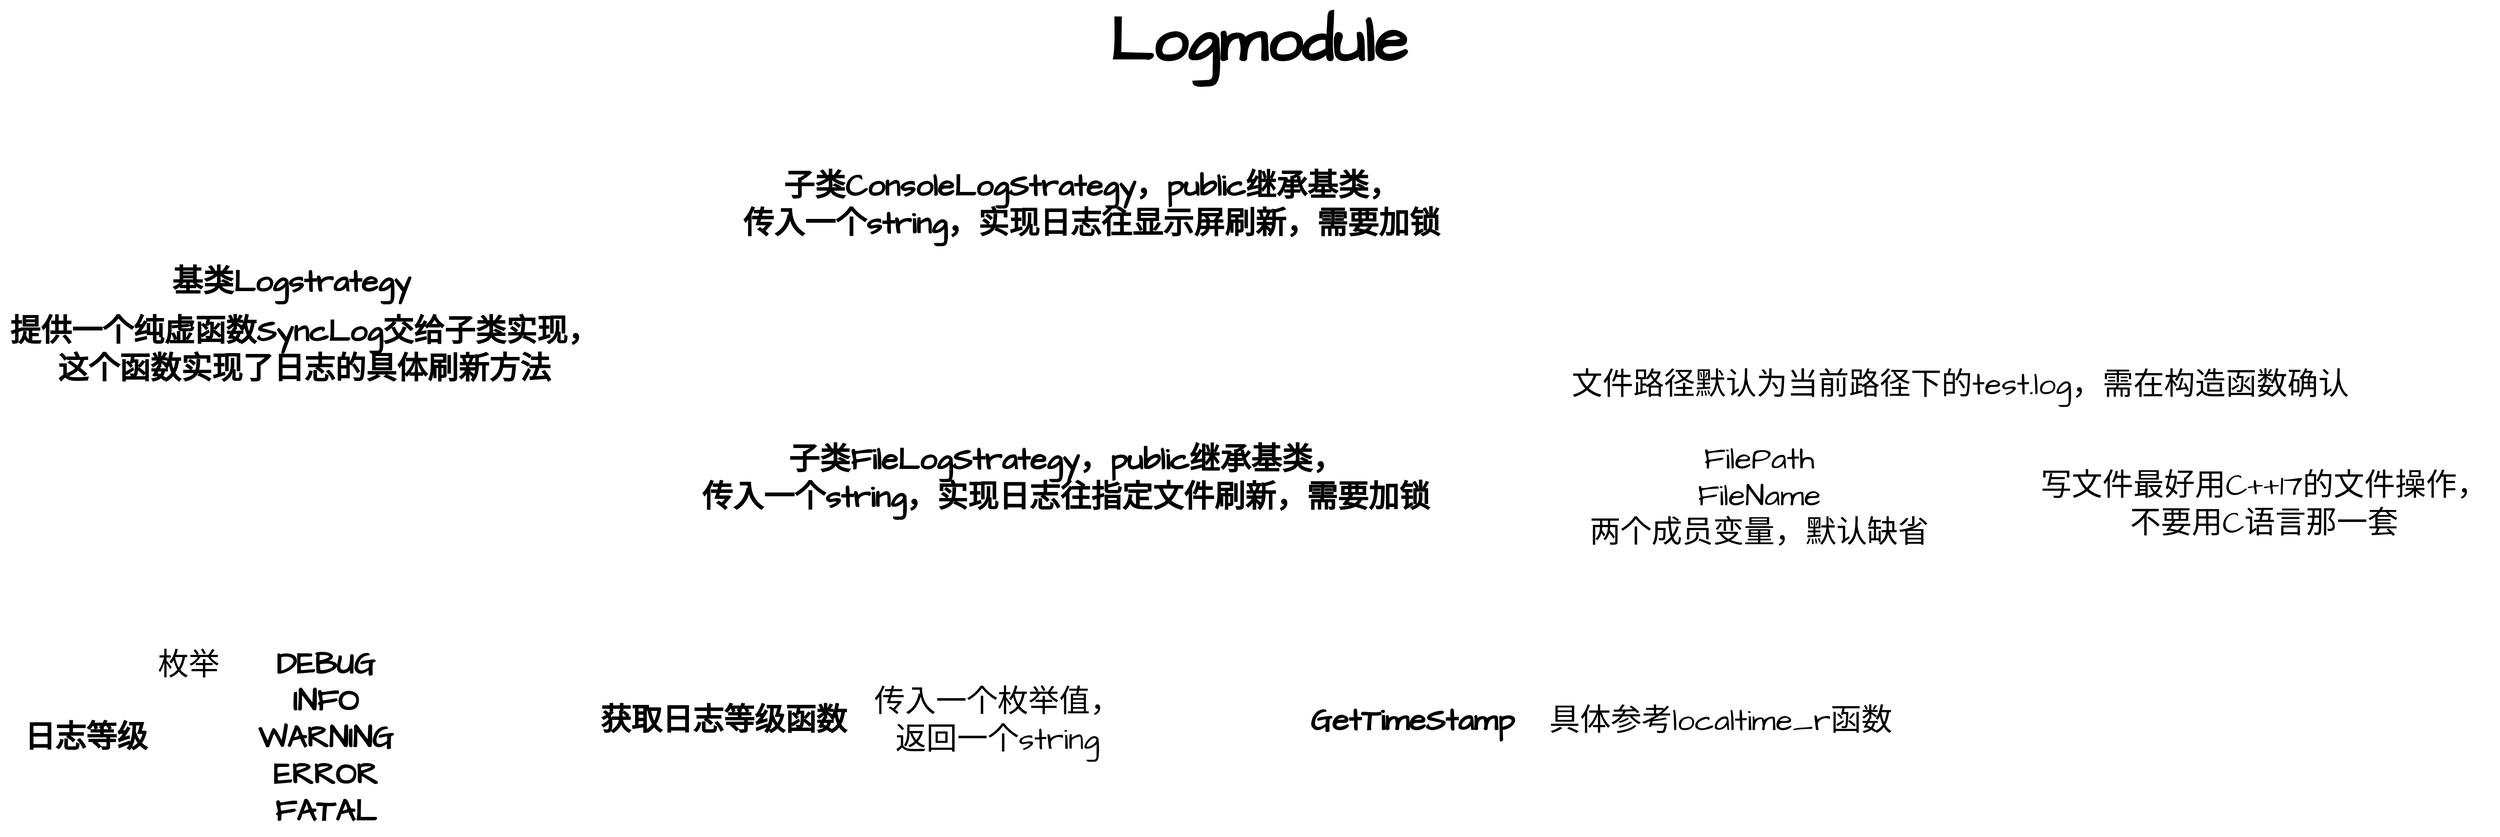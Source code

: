 <mxfile version="24.4.8" type="device">
  <diagram name="第 1 页" id="nBpJ7bFeVnhhyhU8XkG1">
    <mxGraphModel dx="4004" dy="6701" grid="1" gridSize="10" guides="1" tooltips="1" connect="1" arrows="1" fold="1" page="1" pageScale="1" pageWidth="3300" pageHeight="4681" math="0" shadow="0">
      <root>
        <mxCell id="0" />
        <mxCell id="1" parent="0" />
        <mxCell id="R40ku10Q7ByCx_WZK6Vn-1" value="&lt;font style=&quot;font-size: 72px;&quot;&gt;&lt;b style=&quot;&quot;&gt;Logmodule&lt;/b&gt;&lt;/font&gt;" style="text;html=1;align=center;verticalAlign=middle;resizable=0;points=[];autosize=1;strokeColor=none;fillColor=none;fontFamily=Architects Daughter;fontSource=https%3A%2F%2Ffonts.googleapis.com%2Fcss%3Ffamily%3DArchitects%2BDaughter;" vertex="1" parent="1">
          <mxGeometry x="1465" y="-4620" width="370" height="100" as="geometry" />
        </mxCell>
        <mxCell id="R40ku10Q7ByCx_WZK6Vn-3" value="&lt;font style=&quot;font-size: 36px;&quot;&gt;&lt;b style=&quot;&quot;&gt;基类Logstrategy&lt;/b&gt;&lt;/font&gt;" style="text;html=1;align=center;verticalAlign=middle;resizable=0;points=[];autosize=1;strokeColor=none;fillColor=none;fontFamily=Architects Daughter;fontSource=https%3A%2F%2Ffonts.googleapis.com%2Fcss%3Ffamily%3DArchitects%2BDaughter;" vertex="1" parent="1">
          <mxGeometry x="370" y="-4320" width="300" height="60" as="geometry" />
        </mxCell>
        <mxCell id="R40ku10Q7ByCx_WZK6Vn-4" value="&lt;span style=&quot;font-size: 36px;&quot;&gt;&lt;b&gt;提供一个纯虚函数SyncLog交给子类实现，&lt;/b&gt;&lt;/span&gt;&lt;div&gt;&lt;span style=&quot;font-size: 36px;&quot;&gt;&lt;b&gt;这个函数实现了日志的具体刷新方法&lt;/b&gt;&lt;/span&gt;&lt;/div&gt;" style="text;html=1;align=center;verticalAlign=middle;resizable=0;points=[];autosize=1;strokeColor=none;fillColor=none;fontFamily=Architects Daughter;fontSource=https%3A%2F%2Ffonts.googleapis.com%2Fcss%3Ffamily%3DArchitects%2BDaughter;" vertex="1" parent="1">
          <mxGeometry x="180" y="-4260" width="710" height="100" as="geometry" />
        </mxCell>
        <mxCell id="R40ku10Q7ByCx_WZK6Vn-5" value="&lt;span style=&quot;font-size: 36px;&quot;&gt;&lt;b&gt;子类ConsoleLogStrategy，public继承基类，&lt;/b&gt;&lt;/span&gt;&lt;div&gt;&lt;span style=&quot;font-size: 36px;&quot;&gt;&lt;b&gt;传入一个string，实现日志往显示屏刷新，需要加锁&lt;/b&gt;&lt;/span&gt;&lt;/div&gt;" style="text;html=1;align=center;verticalAlign=middle;resizable=0;points=[];autosize=1;strokeColor=none;fillColor=none;fontFamily=Architects Daughter;fontSource=https%3A%2F%2Ffonts.googleapis.com%2Fcss%3Ffamily%3DArchitects%2BDaughter;" vertex="1" parent="1">
          <mxGeometry x="1035" y="-4430" width="840" height="100" as="geometry" />
        </mxCell>
        <mxCell id="R40ku10Q7ByCx_WZK6Vn-6" value="&lt;span style=&quot;font-size: 36px;&quot;&gt;&lt;b&gt;子类FileLogStrategy，public继承基类，&lt;/b&gt;&lt;/span&gt;&lt;div&gt;&lt;span style=&quot;font-size: 36px;&quot;&gt;&lt;b&gt;传入一个string，实现日志往指定文件刷新，需要加锁&lt;/b&gt;&lt;/span&gt;&lt;/div&gt;" style="text;html=1;align=center;verticalAlign=middle;resizable=0;points=[];autosize=1;strokeColor=none;fillColor=none;fontFamily=Architects Daughter;fontSource=https%3A%2F%2Ffonts.googleapis.com%2Fcss%3Ffamily%3DArchitects%2BDaughter;" vertex="1" parent="1">
          <mxGeometry x="990" y="-4110" width="870" height="100" as="geometry" />
        </mxCell>
        <mxCell id="R40ku10Q7ByCx_WZK6Vn-7" value="&lt;font style=&quot;font-size: 36px;&quot;&gt;文件路径默认为当前路径下的test.log，需在构造函数确认&lt;/font&gt;" style="text;html=1;align=center;verticalAlign=middle;resizable=0;points=[];autosize=1;strokeColor=none;fillColor=none;fontFamily=Architects Daughter;fontSource=https%3A%2F%2Ffonts.googleapis.com%2Fcss%3Ffamily%3DArchitects%2BDaughter;" vertex="1" parent="1">
          <mxGeometry x="2005" y="-4200" width="930" height="60" as="geometry" />
        </mxCell>
        <mxCell id="R40ku10Q7ByCx_WZK6Vn-8" value="&lt;span style=&quot;font-size: 36px;&quot;&gt;FilePath&lt;/span&gt;&lt;div&gt;&lt;span style=&quot;font-size: 36px;&quot;&gt;FileName&lt;/span&gt;&lt;/div&gt;&lt;div&gt;&lt;span style=&quot;font-size: 36px;&quot;&gt;两个成员变量，默认缺省&lt;/span&gt;&lt;/div&gt;" style="text;html=1;align=center;verticalAlign=middle;resizable=0;points=[];autosize=1;strokeColor=none;fillColor=none;fontFamily=Architects Daughter;fontSource=https%3A%2F%2Ffonts.googleapis.com%2Fcss%3Ffamily%3DArchitects%2BDaughter;" vertex="1" parent="1">
          <mxGeometry x="2025" y="-4110" width="420" height="140" as="geometry" />
        </mxCell>
        <mxCell id="R40ku10Q7ByCx_WZK6Vn-9" value="&lt;span style=&quot;font-size: 36px;&quot;&gt;写文件最好用C++17的文件操作，&lt;/span&gt;&lt;div&gt;&lt;span style=&quot;font-size: 36px;&quot;&gt;不要用C语言那一套&lt;/span&gt;&lt;/div&gt;" style="text;html=1;align=center;verticalAlign=middle;resizable=0;points=[];autosize=1;strokeColor=none;fillColor=none;fontFamily=Architects Daughter;fontSource=https%3A%2F%2Ffonts.googleapis.com%2Fcss%3Ffamily%3DArchitects%2BDaughter;" vertex="1" parent="1">
          <mxGeometry x="2550" y="-4080" width="550" height="100" as="geometry" />
        </mxCell>
        <mxCell id="R40ku10Q7ByCx_WZK6Vn-10" value="&lt;font style=&quot;font-size: 36px;&quot;&gt;&lt;b&gt;日志等级&lt;/b&gt;&lt;/font&gt;" style="text;html=1;align=center;verticalAlign=middle;resizable=0;points=[];autosize=1;strokeColor=none;fillColor=none;fontFamily=Architects Daughter;fontSource=https%3A%2F%2Ffonts.googleapis.com%2Fcss%3Ffamily%3DArchitects%2BDaughter;" vertex="1" parent="1">
          <mxGeometry x="195" y="-3787" width="170" height="60" as="geometry" />
        </mxCell>
        <mxCell id="R40ku10Q7ByCx_WZK6Vn-11" value="&lt;font style=&quot;font-size: 36px;&quot;&gt;&lt;b&gt;DEBUG&lt;/b&gt;&lt;/font&gt;&lt;div&gt;&lt;font style=&quot;font-size: 36px;&quot;&gt;&lt;b&gt;INFO&lt;/b&gt;&lt;/font&gt;&lt;/div&gt;&lt;div&gt;&lt;font style=&quot;font-size: 36px;&quot;&gt;&lt;b&gt;WARNING&lt;/b&gt;&lt;/font&gt;&lt;/div&gt;&lt;div&gt;&lt;font style=&quot;font-size: 36px;&quot;&gt;&lt;b&gt;ERROR&lt;/b&gt;&lt;/font&gt;&lt;/div&gt;&lt;div&gt;&lt;font style=&quot;font-size: 36px;&quot;&gt;&lt;b&gt;FATAL&lt;/b&gt;&lt;/font&gt;&lt;/div&gt;" style="text;html=1;align=center;verticalAlign=middle;resizable=0;points=[];autosize=1;strokeColor=none;fillColor=none;fontFamily=Architects Daughter;fontSource=https%3A%2F%2Ffonts.googleapis.com%2Fcss%3Ffamily%3DArchitects%2BDaughter;" vertex="1" parent="1">
          <mxGeometry x="470" y="-3872" width="180" height="230" as="geometry" />
        </mxCell>
        <mxCell id="R40ku10Q7ByCx_WZK6Vn-12" value="&lt;font style=&quot;font-size: 36px;&quot;&gt;枚举&lt;/font&gt;" style="text;html=1;align=center;verticalAlign=middle;resizable=0;points=[];autosize=1;strokeColor=none;fillColor=none;fontFamily=Architects Daughter;fontSource=https%3A%2F%2Ffonts.googleapis.com%2Fcss%3Ffamily%3DArchitects%2BDaughter;" vertex="1" parent="1">
          <mxGeometry x="350" y="-3872" width="100" height="60" as="geometry" />
        </mxCell>
        <mxCell id="R40ku10Q7ByCx_WZK6Vn-13" value="&lt;font style=&quot;font-size: 36px;&quot;&gt;&lt;b&gt;获取日志等级函数&lt;/b&gt;&lt;/font&gt;" style="text;html=1;align=center;verticalAlign=middle;resizable=0;points=[];autosize=1;strokeColor=none;fillColor=none;fontFamily=Architects Daughter;fontSource=https%3A%2F%2Ffonts.googleapis.com%2Fcss%3Ffamily%3DArchitects%2BDaughter;" vertex="1" parent="1">
          <mxGeometry x="870" y="-3807" width="310" height="60" as="geometry" />
        </mxCell>
        <mxCell id="R40ku10Q7ByCx_WZK6Vn-14" value="&lt;font style=&quot;font-size: 36px;&quot;&gt;传入一个枚举值，&lt;/font&gt;&lt;div&gt;&lt;font style=&quot;font-size: 36px;&quot;&gt;返回一个string&lt;/font&gt;&lt;/div&gt;" style="text;html=1;align=center;verticalAlign=middle;resizable=0;points=[];autosize=1;strokeColor=none;fillColor=none;fontFamily=Architects Daughter;fontSource=https%3A%2F%2Ffonts.googleapis.com%2Fcss%3Ffamily%3DArchitects%2BDaughter;" vertex="1" parent="1">
          <mxGeometry x="1190" y="-3827" width="310" height="100" as="geometry" />
        </mxCell>
        <mxCell id="R40ku10Q7ByCx_WZK6Vn-16" value="&lt;font style=&quot;font-size: 36px;&quot;&gt;&lt;b&gt;GetTimeStamp&lt;/b&gt;&lt;/font&gt;" style="text;html=1;align=center;verticalAlign=middle;resizable=0;points=[];autosize=1;strokeColor=none;fillColor=none;fontFamily=Architects Daughter;fontSource=https%3A%2F%2Ffonts.googleapis.com%2Fcss%3Ffamily%3DArchitects%2BDaughter;" vertex="1" parent="1">
          <mxGeometry x="1700" y="-3807" width="260" height="60" as="geometry" />
        </mxCell>
        <mxCell id="R40ku10Q7ByCx_WZK6Vn-17" value="&lt;font style=&quot;font-size: 36px;&quot;&gt;具体参考localtime_r函数&lt;/font&gt;" style="text;html=1;align=center;verticalAlign=middle;resizable=0;points=[];autosize=1;strokeColor=none;fillColor=none;fontFamily=Architects Daughter;fontSource=https%3A%2F%2Ffonts.googleapis.com%2Fcss%3Ffamily%3DArchitects%2BDaughter;" vertex="1" parent="1">
          <mxGeometry x="1980" y="-3807" width="420" height="60" as="geometry" />
        </mxCell>
      </root>
    </mxGraphModel>
  </diagram>
</mxfile>
